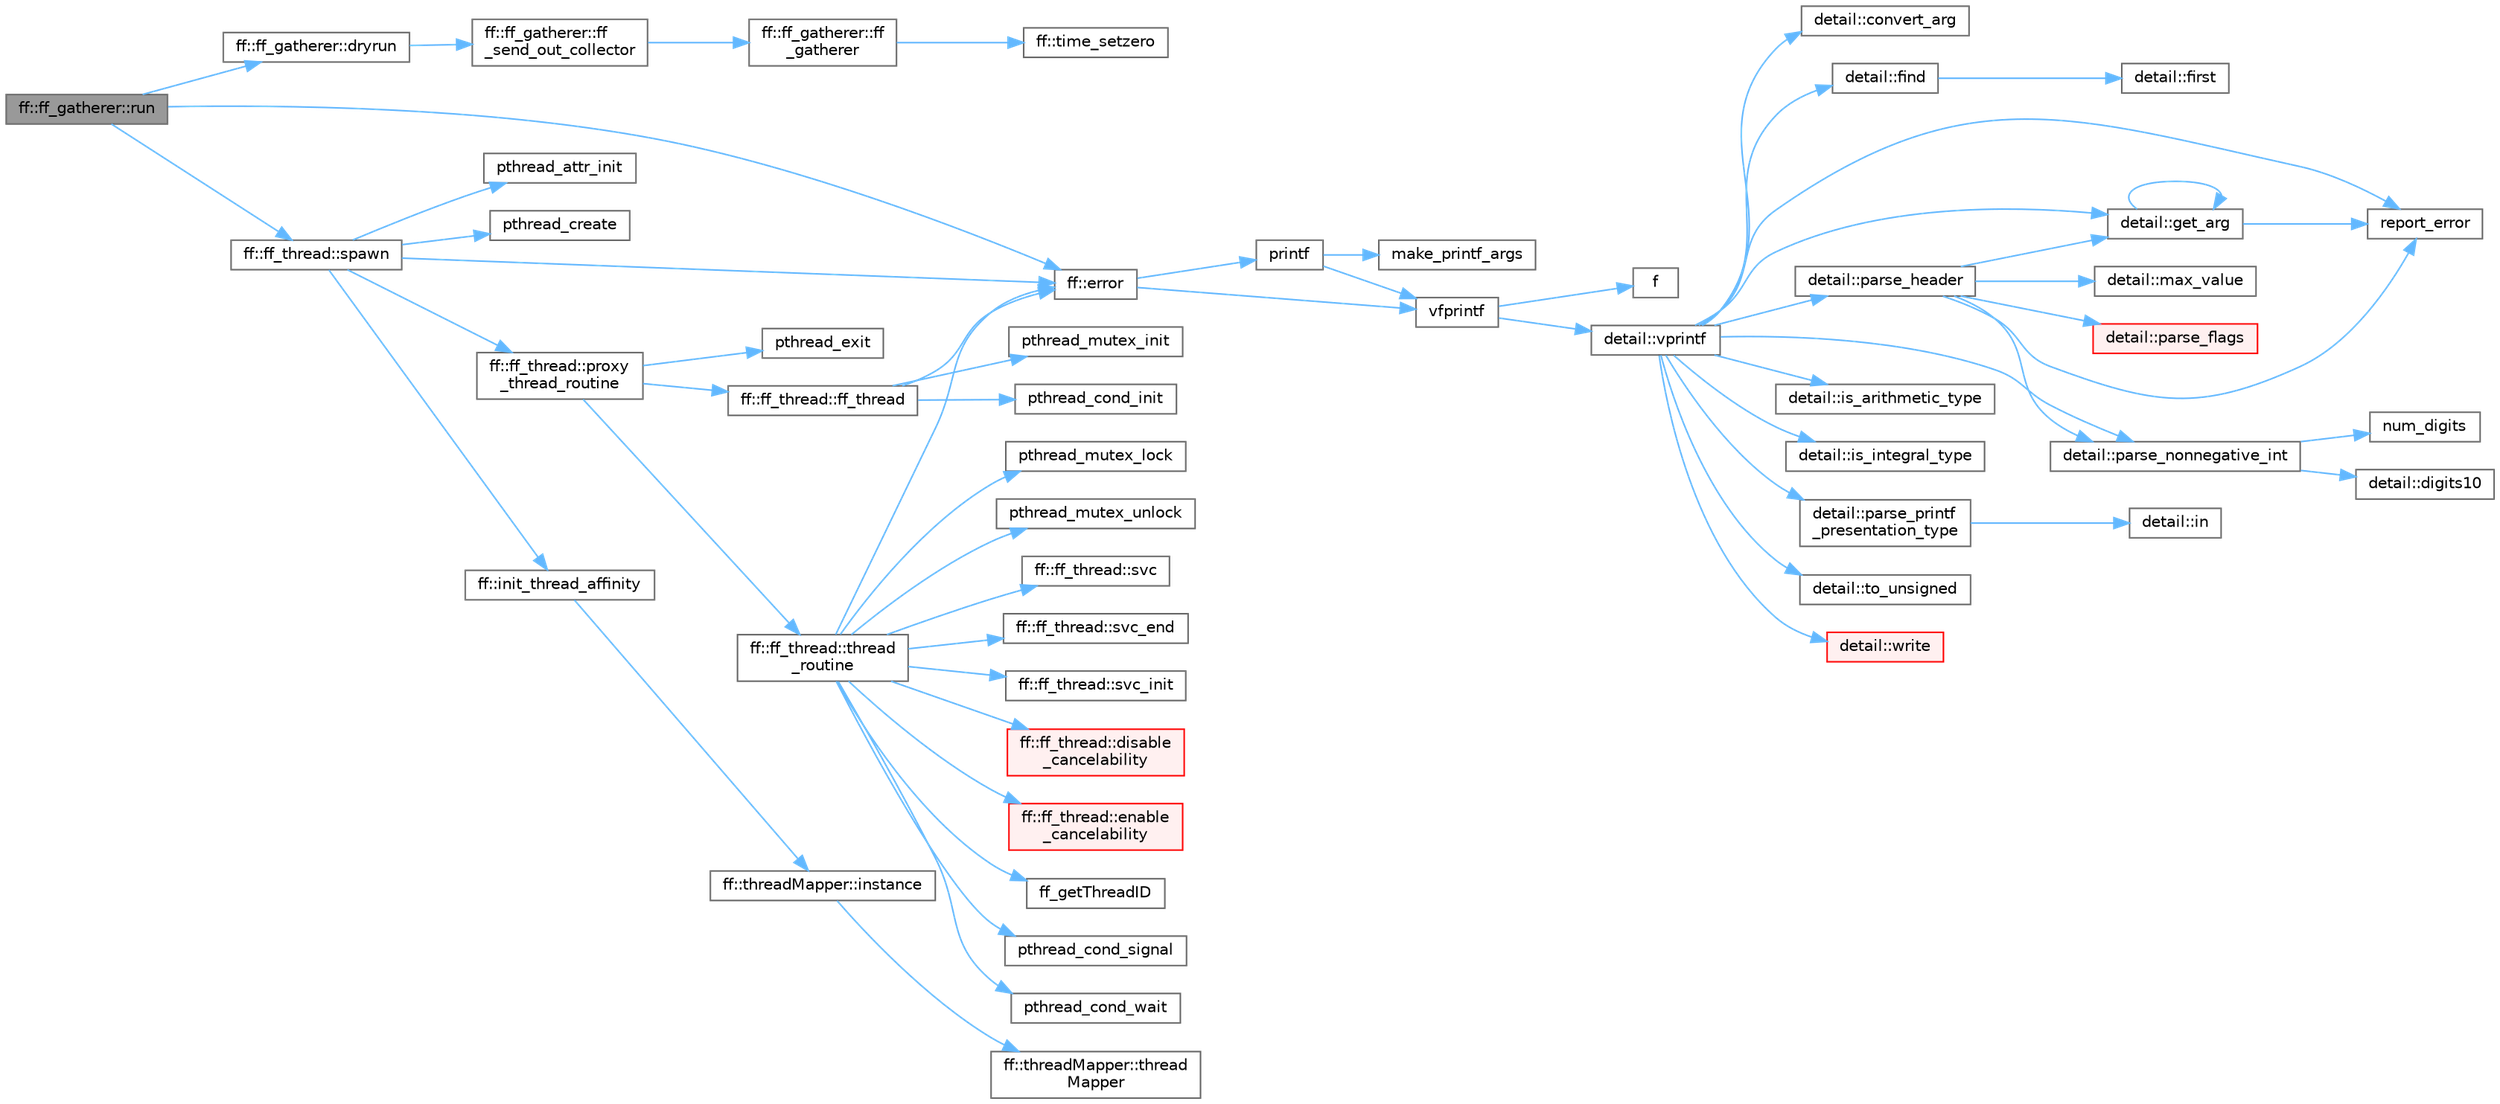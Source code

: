digraph "ff::ff_gatherer::run"
{
 // LATEX_PDF_SIZE
  bgcolor="transparent";
  edge [fontname=Helvetica,fontsize=10,labelfontname=Helvetica,labelfontsize=10];
  node [fontname=Helvetica,fontsize=10,shape=box,height=0.2,width=0.4];
  rankdir="LR";
  Node1 [id="Node000001",label="ff::ff_gatherer::run",height=0.2,width=0.4,color="gray40", fillcolor="grey60", style="filled", fontcolor="black",tooltip="Execute the gatherer task."];
  Node1 -> Node2 [id="edge59_Node000001_Node000002",color="steelblue1",style="solid",tooltip=" "];
  Node2 [id="Node000002",label="ff::ff_gatherer::dryrun",height=0.2,width=0.4,color="grey40", fillcolor="white", style="filled",URL="$classff_1_1ff__gatherer.html#aca9506016200bf2111a7e70a972fd879",tooltip=" "];
  Node2 -> Node3 [id="edge60_Node000002_Node000003",color="steelblue1",style="solid",tooltip=" "];
  Node3 [id="Node000003",label="ff::ff_gatherer::ff\l_send_out_collector",height=0.2,width=0.4,color="grey40", fillcolor="white", style="filled",URL="$classff_1_1ff__gatherer.html#a6e58701025e126fef627f0369f7ebff7",tooltip=" "];
  Node3 -> Node4 [id="edge61_Node000003_Node000004",color="steelblue1",style="solid",tooltip=" "];
  Node4 [id="Node000004",label="ff::ff_gatherer::ff\l_gatherer",height=0.2,width=0.4,color="grey40", fillcolor="white", style="filled",URL="$classff_1_1ff__gatherer.html#afda3d12631bd6dfaea8f59816036a559",tooltip="Constructor"];
  Node4 -> Node5 [id="edge62_Node000004_Node000005",color="steelblue1",style="solid",tooltip=" "];
  Node5 [id="Node000005",label="ff::time_setzero",height=0.2,width=0.4,color="grey40", fillcolor="white", style="filled",URL="$namespaceff.html#a21b873e8dbf6f7b80eec5be4f9fd3a60",tooltip=" "];
  Node1 -> Node6 [id="edge63_Node000001_Node000006",color="steelblue1",style="solid",tooltip=" "];
  Node6 [id="Node000006",label="ff::error",height=0.2,width=0.4,color="grey40", fillcolor="white", style="filled",URL="$namespaceff.html#a27d926d29b55e019eba5b70672301d82",tooltip=" "];
  Node6 -> Node7 [id="edge64_Node000006_Node000007",color="steelblue1",style="solid",tooltip=" "];
  Node7 [id="Node000007",label="printf",height=0.2,width=0.4,color="grey40", fillcolor="white", style="filled",URL="$printf_8h.html#aee3ed3a831f25f07e7be3919fff2203a",tooltip=" "];
  Node7 -> Node8 [id="edge65_Node000007_Node000008",color="steelblue1",style="solid",tooltip=" "];
  Node8 [id="Node000008",label="make_printf_args",height=0.2,width=0.4,color="grey40", fillcolor="white", style="filled",URL="$printf_8h.html#a27dcc0efcda04388971dbea3c875f122",tooltip=" "];
  Node7 -> Node9 [id="edge66_Node000007_Node000009",color="steelblue1",style="solid",tooltip=" "];
  Node9 [id="Node000009",label="vfprintf",height=0.2,width=0.4,color="grey40", fillcolor="white", style="filled",URL="$printf_8h.html#abb30aad964fc771fb52cf3ad88649df2",tooltip=" "];
  Node9 -> Node10 [id="edge67_Node000009_Node000010",color="steelblue1",style="solid",tooltip=" "];
  Node10 [id="Node000010",label="f",height=0.2,width=0.4,color="grey40", fillcolor="white", style="filled",URL="$cxx11__tensor__map_8cpp.html#a7f507fea02198f6cb81c86640c7b1a4e",tooltip=" "];
  Node9 -> Node11 [id="edge68_Node000009_Node000011",color="steelblue1",style="solid",tooltip=" "];
  Node11 [id="Node000011",label="detail::vprintf",height=0.2,width=0.4,color="grey40", fillcolor="white", style="filled",URL="$namespacedetail.html#a1c8c2218e4c822aa8f743fb9c573717f",tooltip=" "];
  Node11 -> Node12 [id="edge69_Node000011_Node000012",color="steelblue1",style="solid",tooltip=" "];
  Node12 [id="Node000012",label="detail::convert_arg",height=0.2,width=0.4,color="grey40", fillcolor="white", style="filled",URL="$namespacedetail.html#a03c11572c9a664266d6925f327dec7f3",tooltip=" "];
  Node11 -> Node13 [id="edge70_Node000011_Node000013",color="steelblue1",style="solid",tooltip=" "];
  Node13 [id="Node000013",label="detail::find",height=0.2,width=0.4,color="grey40", fillcolor="white", style="filled",URL="$namespacedetail.html#a6b71952fab3dc32f3edb2c3e9811d8d9",tooltip=" "];
  Node13 -> Node14 [id="edge71_Node000013_Node000014",color="steelblue1",style="solid",tooltip=" "];
  Node14 [id="Node000014",label="detail::first",height=0.2,width=0.4,color="grey40", fillcolor="white", style="filled",URL="$namespacedetail.html#a02319a3deb124802b88b61f85987df5e",tooltip=" "];
  Node11 -> Node15 [id="edge72_Node000011_Node000015",color="steelblue1",style="solid",tooltip=" "];
  Node15 [id="Node000015",label="detail::get_arg",height=0.2,width=0.4,color="grey40", fillcolor="white", style="filled",URL="$namespacedetail.html#a342ef250e45bd09b2ef666b6fae1c355",tooltip=" "];
  Node15 -> Node15 [id="edge73_Node000015_Node000015",color="steelblue1",style="solid",tooltip=" "];
  Node15 -> Node16 [id="edge74_Node000015_Node000016",color="steelblue1",style="solid",tooltip=" "];
  Node16 [id="Node000016",label="report_error",height=0.2,width=0.4,color="grey40", fillcolor="white", style="filled",URL="$format-inl_8h.html#a5555893692b00b61b3886349332fd01f",tooltip=" "];
  Node11 -> Node17 [id="edge75_Node000011_Node000017",color="steelblue1",style="solid",tooltip=" "];
  Node17 [id="Node000017",label="detail::is_arithmetic_type",height=0.2,width=0.4,color="grey40", fillcolor="white", style="filled",URL="$namespacedetail.html#a802c50a56a3495fdab6020b375ba1389",tooltip=" "];
  Node11 -> Node18 [id="edge76_Node000011_Node000018",color="steelblue1",style="solid",tooltip=" "];
  Node18 [id="Node000018",label="detail::is_integral_type",height=0.2,width=0.4,color="grey40", fillcolor="white", style="filled",URL="$namespacedetail.html#a2a60f8d1bee41b803f43fc42b707b5d1",tooltip=" "];
  Node11 -> Node19 [id="edge77_Node000011_Node000019",color="steelblue1",style="solid",tooltip=" "];
  Node19 [id="Node000019",label="detail::parse_header",height=0.2,width=0.4,color="grey40", fillcolor="white", style="filled",URL="$namespacedetail.html#afc9d93e58b8edb8077f8bc8eee7f4035",tooltip=" "];
  Node19 -> Node15 [id="edge78_Node000019_Node000015",color="steelblue1",style="solid",tooltip=" "];
  Node19 -> Node20 [id="edge79_Node000019_Node000020",color="steelblue1",style="solid",tooltip=" "];
  Node20 [id="Node000020",label="detail::max_value",height=0.2,width=0.4,color="grey40", fillcolor="white", style="filled",URL="$namespacedetail.html#a45c2130c44ebe54179eafcee3cda2bfb",tooltip=" "];
  Node19 -> Node21 [id="edge80_Node000019_Node000021",color="steelblue1",style="solid",tooltip=" "];
  Node21 [id="Node000021",label="detail::parse_flags",height=0.2,width=0.4,color="red", fillcolor="#FFF0F0", style="filled",URL="$namespacedetail.html#a4213daed116a37e1767881da51238261",tooltip=" "];
  Node19 -> Node28 [id="edge81_Node000019_Node000028",color="steelblue1",style="solid",tooltip=" "];
  Node28 [id="Node000028",label="detail::parse_nonnegative_int",height=0.2,width=0.4,color="grey40", fillcolor="white", style="filled",URL="$namespacedetail.html#a338caba782225e115a9902d4d0835f5f",tooltip=" "];
  Node28 -> Node29 [id="edge82_Node000028_Node000029",color="steelblue1",style="solid",tooltip=" "];
  Node29 [id="Node000029",label="detail::digits10",height=0.2,width=0.4,color="grey40", fillcolor="white", style="filled",URL="$namespacedetail.html#a3a043db05db2d07deb2d98ba2d04b4eb",tooltip=" "];
  Node28 -> Node30 [id="edge83_Node000028_Node000030",color="steelblue1",style="solid",tooltip=" "];
  Node30 [id="Node000030",label="num_digits",height=0.2,width=0.4,color="grey40", fillcolor="white", style="filled",URL="$_sequence_8c.html#aa16e8c03d098498ad9c8839cf2c48044",tooltip=" "];
  Node19 -> Node16 [id="edge84_Node000019_Node000016",color="steelblue1",style="solid",tooltip=" "];
  Node11 -> Node28 [id="edge85_Node000011_Node000028",color="steelblue1",style="solid",tooltip=" "];
  Node11 -> Node31 [id="edge86_Node000011_Node000031",color="steelblue1",style="solid",tooltip=" "];
  Node31 [id="Node000031",label="detail::parse_printf\l_presentation_type",height=0.2,width=0.4,color="grey40", fillcolor="white", style="filled",URL="$namespacedetail.html#aa2cb095169b23e3a66260ad7078f44cc",tooltip=" "];
  Node31 -> Node32 [id="edge87_Node000031_Node000032",color="steelblue1",style="solid",tooltip=" "];
  Node32 [id="Node000032",label="detail::in",height=0.2,width=0.4,color="grey40", fillcolor="white", style="filled",URL="$namespacedetail.html#a52a5e2ed06c229dcf95ea5c46d48d05e",tooltip=" "];
  Node11 -> Node16 [id="edge88_Node000011_Node000016",color="steelblue1",style="solid",tooltip=" "];
  Node11 -> Node33 [id="edge89_Node000011_Node000033",color="steelblue1",style="solid",tooltip=" "];
  Node33 [id="Node000033",label="detail::to_unsigned",height=0.2,width=0.4,color="grey40", fillcolor="white", style="filled",URL="$namespacedetail.html#a4855e668246c731a97484efc329f2aac",tooltip=" "];
  Node11 -> Node34 [id="edge90_Node000011_Node000034",color="steelblue1",style="solid",tooltip=" "];
  Node34 [id="Node000034",label="detail::write",height=0.2,width=0.4,color="red", fillcolor="#FFF0F0", style="filled",URL="$namespacedetail.html#a29dacf26eedc9e3575fb57329a5ca0a3",tooltip=" "];
  Node6 -> Node9 [id="edge91_Node000006_Node000009",color="steelblue1",style="solid",tooltip=" "];
  Node1 -> Node38 [id="edge92_Node000001_Node000038",color="steelblue1",style="solid",tooltip=" "];
  Node38 [id="Node000038",label="ff::ff_thread::spawn",height=0.2,width=0.4,color="grey40", fillcolor="white", style="filled",URL="$classff_1_1ff__thread.html#a1858e3635a473e28f30c28f8fd4d3b70",tooltip=" "];
  Node38 -> Node6 [id="edge93_Node000038_Node000006",color="steelblue1",style="solid",tooltip=" "];
  Node38 -> Node39 [id="edge94_Node000038_Node000039",color="steelblue1",style="solid",tooltip=" "];
  Node39 [id="Node000039",label="ff::init_thread_affinity",height=0.2,width=0.4,color="grey40", fillcolor="white", style="filled",URL="$namespaceff.html#afe043ceb2bbc0f0e7c085316070b4ca8",tooltip=" "];
  Node39 -> Node40 [id="edge95_Node000039_Node000040",color="steelblue1",style="solid",tooltip=" "];
  Node40 [id="Node000040",label="ff::threadMapper::instance",height=0.2,width=0.4,color="grey40", fillcolor="white", style="filled",URL="$classff_1_1thread_mapper.html#ae889e3e371cc7bb4e0fc067f74f097c1",tooltip=" "];
  Node40 -> Node41 [id="edge96_Node000040_Node000041",color="steelblue1",style="solid",tooltip=" "];
  Node41 [id="Node000041",label="ff::threadMapper::thread\lMapper",height=0.2,width=0.4,color="grey40", fillcolor="white", style="filled",URL="$classff_1_1thread_mapper.html#a866a7064d47917d9e4af03ddfa7ae2fc",tooltip=" "];
  Node38 -> Node42 [id="edge97_Node000038_Node000042",color="steelblue1",style="solid",tooltip=" "];
  Node42 [id="Node000042",label="ff::ff_thread::proxy\l_thread_routine",height=0.2,width=0.4,color="grey40", fillcolor="white", style="filled",URL="$classff_1_1ff__thread.html#ab5484db05d237243f16ad36219240774",tooltip=" "];
  Node42 -> Node43 [id="edge98_Node000042_Node000043",color="steelblue1",style="solid",tooltip=" "];
  Node43 [id="Node000043",label="ff::ff_thread::ff_thread",height=0.2,width=0.4,color="grey40", fillcolor="white", style="filled",URL="$classff_1_1ff__thread.html#a077db4cce394f84488da05f72a42a26a",tooltip=" "];
  Node43 -> Node6 [id="edge99_Node000043_Node000006",color="steelblue1",style="solid",tooltip=" "];
  Node43 -> Node44 [id="edge100_Node000043_Node000044",color="steelblue1",style="solid",tooltip=" "];
  Node44 [id="Node000044",label="pthread_cond_init",height=0.2,width=0.4,color="grey40", fillcolor="white", style="filled",URL="$pthread__minport__windows_8h.html#a71bdb8a20eb782047e084c27fcf7aa65",tooltip=" "];
  Node43 -> Node45 [id="edge101_Node000043_Node000045",color="steelblue1",style="solid",tooltip=" "];
  Node45 [id="Node000045",label="pthread_mutex_init",height=0.2,width=0.4,color="grey40", fillcolor="white", style="filled",URL="$pthread__minport__windows_8h.html#a06769b1c0f650377fed34ef94ac2a01c",tooltip=" "];
  Node42 -> Node46 [id="edge102_Node000042_Node000046",color="steelblue1",style="solid",tooltip=" "];
  Node46 [id="Node000046",label="pthread_exit",height=0.2,width=0.4,color="grey40", fillcolor="white", style="filled",URL="$pthread__minport__windows_8h.html#acb373fa829d9d1b2faaa79346f5090a7",tooltip=" "];
  Node42 -> Node47 [id="edge103_Node000042_Node000047",color="steelblue1",style="solid",tooltip=" "];
  Node47 [id="Node000047",label="ff::ff_thread::thread\l_routine",height=0.2,width=0.4,color="grey40", fillcolor="white", style="filled",URL="$classff_1_1ff__thread.html#a4435afbf89bbbc81236a4bd210d59add",tooltip=" "];
  Node47 -> Node48 [id="edge104_Node000047_Node000048",color="steelblue1",style="solid",tooltip=" "];
  Node48 [id="Node000048",label="ff::ff_thread::disable\l_cancelability",height=0.2,width=0.4,color="red", fillcolor="#FFF0F0", style="filled",URL="$classff_1_1ff__thread.html#a3d545e9a2358b8f8a7302e9ce08d8b2d",tooltip=" "];
  Node47 -> Node50 [id="edge105_Node000047_Node000050",color="steelblue1",style="solid",tooltip=" "];
  Node50 [id="Node000050",label="ff::ff_thread::enable\l_cancelability",height=0.2,width=0.4,color="red", fillcolor="#FFF0F0", style="filled",URL="$classff_1_1ff__thread.html#a507b755bb283dba7eb30a37ebe707016",tooltip=" "];
  Node47 -> Node6 [id="edge106_Node000047_Node000006",color="steelblue1",style="solid",tooltip=" "];
  Node47 -> Node51 [id="edge107_Node000047_Node000051",color="steelblue1",style="solid",tooltip=" "];
  Node51 [id="Node000051",label="ff_getThreadID",height=0.2,width=0.4,color="grey40", fillcolor="white", style="filled",URL="$mapping__utils_8hpp.html#a9ad3de6d54a3007e35640df5381ef52b",tooltip="Returns the ID of the calling thread"];
  Node47 -> Node52 [id="edge108_Node000047_Node000052",color="steelblue1",style="solid",tooltip=" "];
  Node52 [id="Node000052",label="pthread_cond_signal",height=0.2,width=0.4,color="grey40", fillcolor="white", style="filled",URL="$pthread__minport__windows_8h.html#af3771cd9bcc377935b42c79ab48a3931",tooltip=" "];
  Node47 -> Node53 [id="edge109_Node000047_Node000053",color="steelblue1",style="solid",tooltip=" "];
  Node53 [id="Node000053",label="pthread_cond_wait",height=0.2,width=0.4,color="grey40", fillcolor="white", style="filled",URL="$pthread__minport__windows_8h.html#af9530616ca0356931235e064a7063c59",tooltip=" "];
  Node47 -> Node54 [id="edge110_Node000047_Node000054",color="steelblue1",style="solid",tooltip=" "];
  Node54 [id="Node000054",label="pthread_mutex_lock",height=0.2,width=0.4,color="grey40", fillcolor="white", style="filled",URL="$pthread__minport__windows_8h.html#ac24005266439bc710f8d85235c0c9213",tooltip=" "];
  Node47 -> Node55 [id="edge111_Node000047_Node000055",color="steelblue1",style="solid",tooltip=" "];
  Node55 [id="Node000055",label="pthread_mutex_unlock",height=0.2,width=0.4,color="grey40", fillcolor="white", style="filled",URL="$pthread__minport__windows_8h.html#a9ebcb4bbf90f780d17be7acd63b0e92f",tooltip=" "];
  Node47 -> Node56 [id="edge112_Node000047_Node000056",color="steelblue1",style="solid",tooltip=" "];
  Node56 [id="Node000056",label="ff::ff_thread::svc",height=0.2,width=0.4,color="grey40", fillcolor="white", style="filled",URL="$classff_1_1ff__thread.html#ab391ca0f45c64399f85230dda0ea7252",tooltip=" "];
  Node47 -> Node57 [id="edge113_Node000047_Node000057",color="steelblue1",style="solid",tooltip=" "];
  Node57 [id="Node000057",label="ff::ff_thread::svc_end",height=0.2,width=0.4,color="grey40", fillcolor="white", style="filled",URL="$classff_1_1ff__thread.html#a22e9ad1f77e61a9c70af582411aa6fdb",tooltip=" "];
  Node47 -> Node58 [id="edge114_Node000047_Node000058",color="steelblue1",style="solid",tooltip=" "];
  Node58 [id="Node000058",label="ff::ff_thread::svc_init",height=0.2,width=0.4,color="grey40", fillcolor="white", style="filled",URL="$classff_1_1ff__thread.html#a15d63a6a2af3aa89df0515c319a26b29",tooltip=" "];
  Node38 -> Node59 [id="edge115_Node000038_Node000059",color="steelblue1",style="solid",tooltip=" "];
  Node59 [id="Node000059",label="pthread_attr_init",height=0.2,width=0.4,color="grey40", fillcolor="white", style="filled",URL="$pthread__minport__windows_8h.html#a5c66c9042370b9d9220428bbd0108da0",tooltip=" "];
  Node38 -> Node60 [id="edge116_Node000038_Node000060",color="steelblue1",style="solid",tooltip=" "];
  Node60 [id="Node000060",label="pthread_create",height=0.2,width=0.4,color="grey40", fillcolor="white", style="filled",URL="$pthread__minport__windows_8h.html#a6afb84a81a45d337464674b9ff88d41e",tooltip=" "];
}

